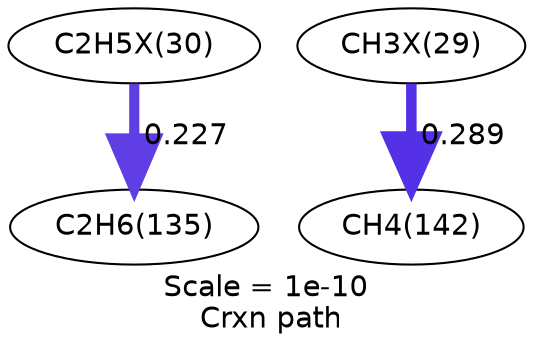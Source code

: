 digraph reaction_paths {
center=1;
s34 -> s13[fontname="Helvetica", style="setlinewidth(4.88)", arrowsize=2.44, color="0.7, 0.727, 0.9"
, label=" 0.227"];
s33 -> s15[fontname="Helvetica", style="setlinewidth(5.06)", arrowsize=2.53, color="0.7, 0.789, 0.9"
, label=" 0.289"];
s13 [ fontname="Helvetica", label="C2H6(135)"];
s15 [ fontname="Helvetica", label="CH4(142)"];
s33 [ fontname="Helvetica", label="CH3X(29)"];
s34 [ fontname="Helvetica", label="C2H5X(30)"];
 label = "Scale = 1e-10\l Crxn path";
 fontname = "Helvetica";
}
